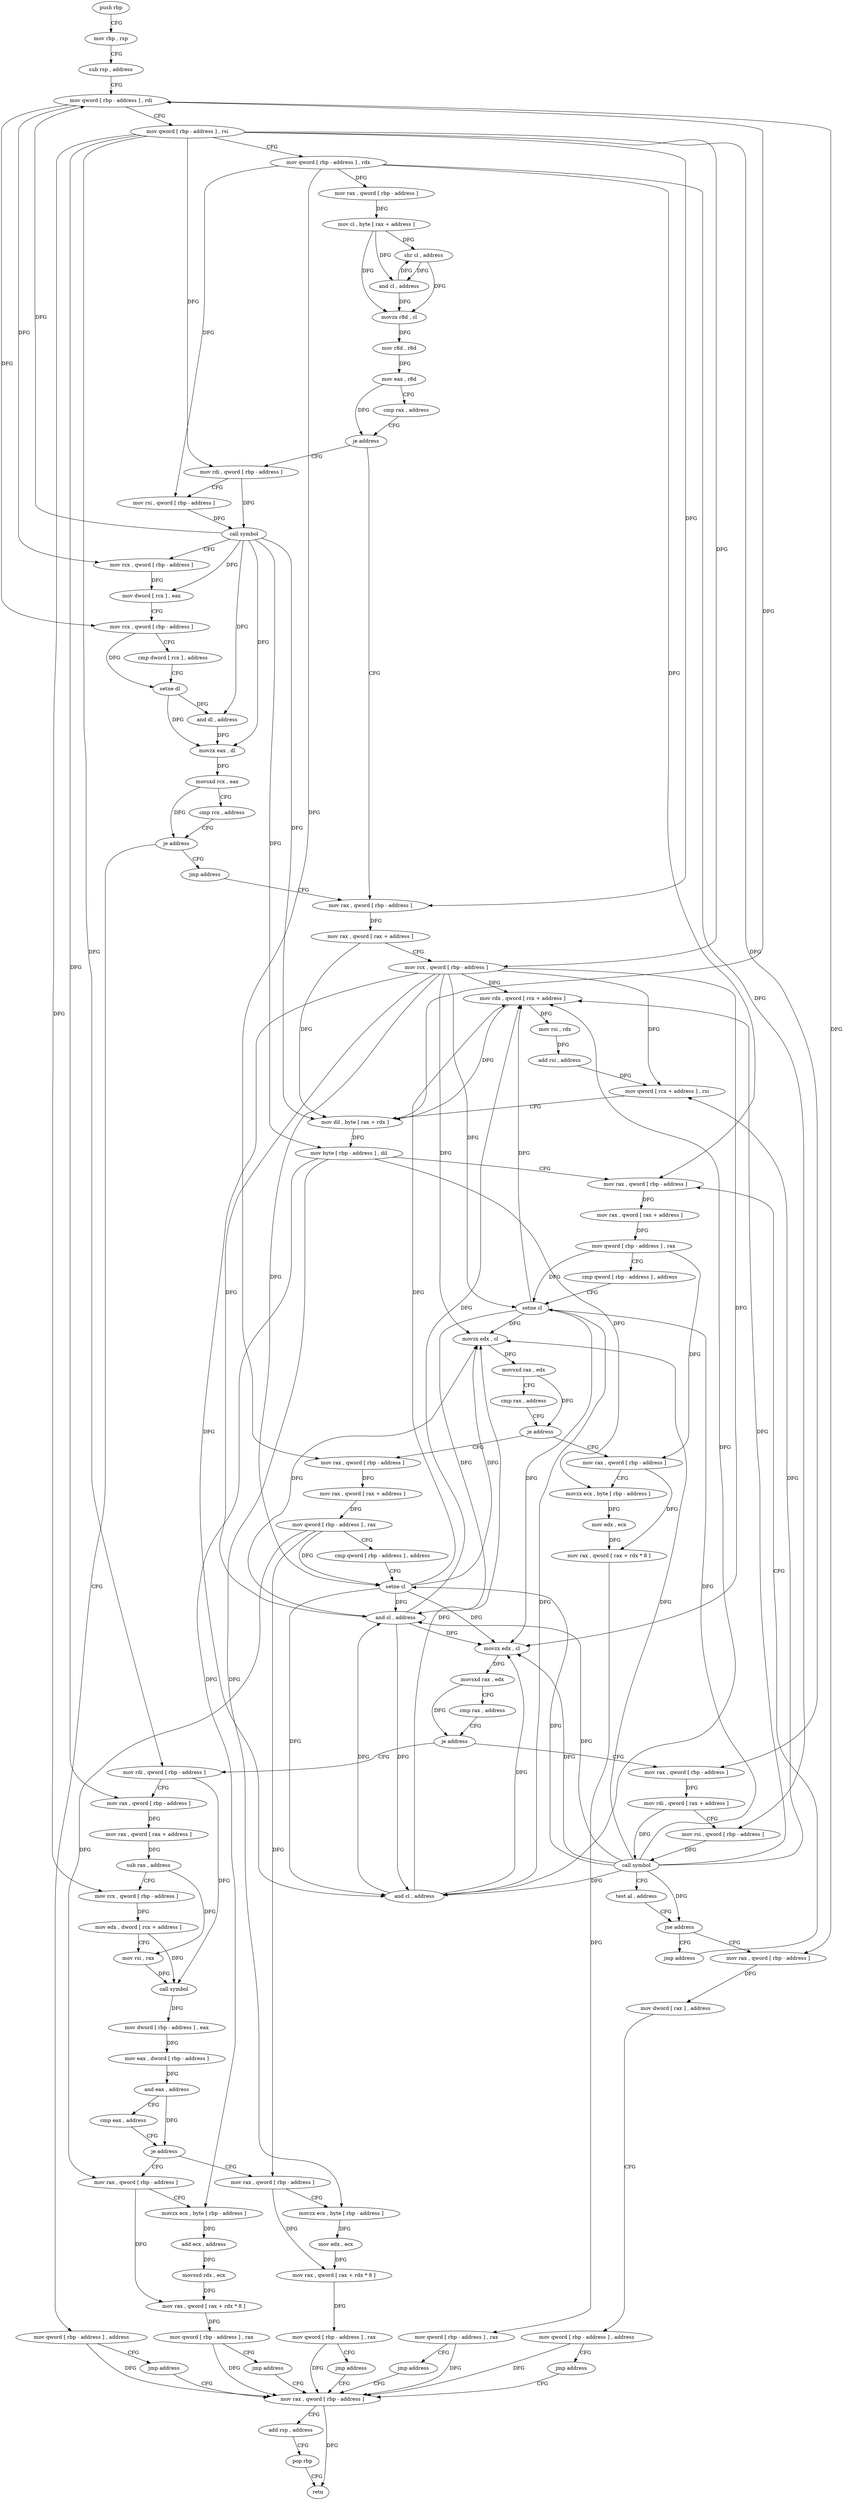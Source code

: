 digraph "func" {
"4292720" [label = "push rbp" ]
"4292721" [label = "mov rbp , rsp" ]
"4292724" [label = "sub rsp , address" ]
"4292728" [label = "mov qword [ rbp - address ] , rdi" ]
"4292732" [label = "mov qword [ rbp - address ] , rsi" ]
"4292736" [label = "mov qword [ rbp - address ] , rdx" ]
"4292740" [label = "mov rax , qword [ rbp - address ]" ]
"4292744" [label = "mov cl , byte [ rax + address ]" ]
"4292747" [label = "shr cl , address" ]
"4292750" [label = "and cl , address" ]
"4292753" [label = "movzx r8d , cl" ]
"4292757" [label = "mov r8d , r8d" ]
"4292760" [label = "mov eax , r8d" ]
"4292763" [label = "cmp rax , address" ]
"4292767" [label = "je address" ]
"4292839" [label = "mov rax , qword [ rbp - address ]" ]
"4292773" [label = "mov rdi , qword [ rbp - address ]" ]
"4292843" [label = "mov rax , qword [ rax + address ]" ]
"4292847" [label = "mov rcx , qword [ rbp - address ]" ]
"4292851" [label = "mov rdx , qword [ rcx + address ]" ]
"4292855" [label = "mov rsi , rdx" ]
"4292858" [label = "add rsi , address" ]
"4292865" [label = "mov qword [ rcx + address ] , rsi" ]
"4292869" [label = "mov dil , byte [ rax + rdx ]" ]
"4292873" [label = "mov byte [ rbp - address ] , dil" ]
"4292877" [label = "mov rax , qword [ rbp - address ]" ]
"4292777" [label = "mov rsi , qword [ rbp - address ]" ]
"4292781" [label = "call symbol" ]
"4292786" [label = "mov rcx , qword [ rbp - address ]" ]
"4292790" [label = "mov dword [ rcx ] , eax" ]
"4292792" [label = "mov rcx , qword [ rbp - address ]" ]
"4292796" [label = "cmp dword [ rcx ] , address" ]
"4292799" [label = "setne dl" ]
"4292802" [label = "and dl , address" ]
"4292805" [label = "movzx eax , dl" ]
"4292808" [label = "movsxd rcx , eax" ]
"4292811" [label = "cmp rcx , address" ]
"4292815" [label = "je address" ]
"4292834" [label = "jmp address" ]
"4292821" [label = "mov qword [ rbp - address ] , address" ]
"4292939" [label = "mov rax , qword [ rbp - address ]" ]
"4292943" [label = "mov rax , qword [ rax + address ]" ]
"4292947" [label = "mov qword [ rbp - address ] , rax" ]
"4292951" [label = "cmp qword [ rbp - address ] , address" ]
"4292956" [label = "setne cl" ]
"4292959" [label = "and cl , address" ]
"4292962" [label = "movzx edx , cl" ]
"4292965" [label = "movsxd rax , edx" ]
"4292968" [label = "cmp rax , address" ]
"4292972" [label = "je address" ]
"4293085" [label = "mov rax , qword [ rbp - address ]" ]
"4292978" [label = "mov rdi , qword [ rbp - address ]" ]
"4292916" [label = "mov rax , qword [ rbp - address ]" ]
"4292920" [label = "movzx ecx , byte [ rbp - address ]" ]
"4292924" [label = "mov edx , ecx" ]
"4292926" [label = "mov rax , qword [ rax + rdx * 8 ]" ]
"4292930" [label = "mov qword [ rbp - address ] , rax" ]
"4292934" [label = "jmp address" ]
"4293141" [label = "mov rax , qword [ rbp - address ]" ]
"4292829" [label = "jmp address" ]
"4293089" [label = "mov rdi , qword [ rax + address ]" ]
"4293096" [label = "mov rsi , qword [ rbp - address ]" ]
"4293100" [label = "call symbol" ]
"4293105" [label = "test al , address" ]
"4293107" [label = "jne address" ]
"4293136" [label = "jmp address" ]
"4293113" [label = "mov rax , qword [ rbp - address ]" ]
"4292982" [label = "mov rax , qword [ rbp - address ]" ]
"4292986" [label = "mov rax , qword [ rax + address ]" ]
"4292990" [label = "sub rax , address" ]
"4292996" [label = "mov rcx , qword [ rbp - address ]" ]
"4293000" [label = "mov edx , dword [ rcx + address ]" ]
"4293006" [label = "mov rsi , rax" ]
"4293009" [label = "call symbol" ]
"4293014" [label = "mov dword [ rbp - address ] , eax" ]
"4293017" [label = "mov eax , dword [ rbp - address ]" ]
"4293020" [label = "and eax , address" ]
"4293023" [label = "cmp eax , address" ]
"4293026" [label = "je address" ]
"4293062" [label = "mov rax , qword [ rbp - address ]" ]
"4293032" [label = "mov rax , qword [ rbp - address ]" ]
"4293145" [label = "add rsp , address" ]
"4293149" [label = "pop rbp" ]
"4293150" [label = "retn" ]
"4293117" [label = "mov dword [ rax ] , address" ]
"4293123" [label = "mov qword [ rbp - address ] , address" ]
"4293131" [label = "jmp address" ]
"4293066" [label = "movzx ecx , byte [ rbp - address ]" ]
"4293070" [label = "mov edx , ecx" ]
"4293072" [label = "mov rax , qword [ rax + rdx * 8 ]" ]
"4293076" [label = "mov qword [ rbp - address ] , rax" ]
"4293080" [label = "jmp address" ]
"4293036" [label = "movzx ecx , byte [ rbp - address ]" ]
"4293040" [label = "add ecx , address" ]
"4293046" [label = "movsxd rdx , ecx" ]
"4293049" [label = "mov rax , qword [ rax + rdx * 8 ]" ]
"4293053" [label = "mov qword [ rbp - address ] , rax" ]
"4293057" [label = "jmp address" ]
"4292881" [label = "mov rax , qword [ rax + address ]" ]
"4292885" [label = "mov qword [ rbp - address ] , rax" ]
"4292889" [label = "cmp qword [ rbp - address ] , address" ]
"4292894" [label = "setne cl" ]
"4292897" [label = "and cl , address" ]
"4292900" [label = "movzx edx , cl" ]
"4292903" [label = "movsxd rax , edx" ]
"4292906" [label = "cmp rax , address" ]
"4292910" [label = "je address" ]
"4292720" -> "4292721" [ label = "CFG" ]
"4292721" -> "4292724" [ label = "CFG" ]
"4292724" -> "4292728" [ label = "CFG" ]
"4292728" -> "4292732" [ label = "CFG" ]
"4292728" -> "4292786" [ label = "DFG" ]
"4292728" -> "4292792" [ label = "DFG" ]
"4292728" -> "4293113" [ label = "DFG" ]
"4292732" -> "4292736" [ label = "CFG" ]
"4292732" -> "4292839" [ label = "DFG" ]
"4292732" -> "4292847" [ label = "DFG" ]
"4292732" -> "4292773" [ label = "DFG" ]
"4292732" -> "4293085" [ label = "DFG" ]
"4292732" -> "4292978" [ label = "DFG" ]
"4292732" -> "4292982" [ label = "DFG" ]
"4292732" -> "4292996" [ label = "DFG" ]
"4292736" -> "4292740" [ label = "DFG" ]
"4292736" -> "4292777" [ label = "DFG" ]
"4292736" -> "4292877" [ label = "DFG" ]
"4292736" -> "4292939" [ label = "DFG" ]
"4292736" -> "4293096" [ label = "DFG" ]
"4292740" -> "4292744" [ label = "DFG" ]
"4292744" -> "4292747" [ label = "DFG" ]
"4292744" -> "4292750" [ label = "DFG" ]
"4292744" -> "4292753" [ label = "DFG" ]
"4292747" -> "4292750" [ label = "DFG" ]
"4292747" -> "4292753" [ label = "DFG" ]
"4292750" -> "4292753" [ label = "DFG" ]
"4292750" -> "4292747" [ label = "DFG" ]
"4292753" -> "4292757" [ label = "DFG" ]
"4292757" -> "4292760" [ label = "DFG" ]
"4292760" -> "4292763" [ label = "CFG" ]
"4292760" -> "4292767" [ label = "DFG" ]
"4292763" -> "4292767" [ label = "CFG" ]
"4292767" -> "4292839" [ label = "CFG" ]
"4292767" -> "4292773" [ label = "CFG" ]
"4292839" -> "4292843" [ label = "DFG" ]
"4292773" -> "4292777" [ label = "CFG" ]
"4292773" -> "4292781" [ label = "DFG" ]
"4292843" -> "4292847" [ label = "CFG" ]
"4292843" -> "4292869" [ label = "DFG" ]
"4292847" -> "4292851" [ label = "DFG" ]
"4292847" -> "4292865" [ label = "DFG" ]
"4292847" -> "4292894" [ label = "DFG" ]
"4292847" -> "4292897" [ label = "DFG" ]
"4292847" -> "4292900" [ label = "DFG" ]
"4292847" -> "4292956" [ label = "DFG" ]
"4292847" -> "4292959" [ label = "DFG" ]
"4292847" -> "4292962" [ label = "DFG" ]
"4292851" -> "4292855" [ label = "DFG" ]
"4292851" -> "4292869" [ label = "DFG" ]
"4292855" -> "4292858" [ label = "DFG" ]
"4292858" -> "4292865" [ label = "DFG" ]
"4292865" -> "4292869" [ label = "CFG" ]
"4292869" -> "4292873" [ label = "DFG" ]
"4292869" -> "4292728" [ label = "DFG" ]
"4292873" -> "4292877" [ label = "CFG" ]
"4292873" -> "4292920" [ label = "DFG" ]
"4292873" -> "4293066" [ label = "DFG" ]
"4292873" -> "4293036" [ label = "DFG" ]
"4292877" -> "4292881" [ label = "DFG" ]
"4292777" -> "4292781" [ label = "DFG" ]
"4292781" -> "4292786" [ label = "CFG" ]
"4292781" -> "4292728" [ label = "DFG" ]
"4292781" -> "4292873" [ label = "DFG" ]
"4292781" -> "4292790" [ label = "DFG" ]
"4292781" -> "4292802" [ label = "DFG" ]
"4292781" -> "4292805" [ label = "DFG" ]
"4292781" -> "4292869" [ label = "DFG" ]
"4292786" -> "4292790" [ label = "DFG" ]
"4292790" -> "4292792" [ label = "CFG" ]
"4292792" -> "4292796" [ label = "CFG" ]
"4292792" -> "4292799" [ label = "DFG" ]
"4292796" -> "4292799" [ label = "CFG" ]
"4292799" -> "4292802" [ label = "DFG" ]
"4292799" -> "4292805" [ label = "DFG" ]
"4292802" -> "4292805" [ label = "DFG" ]
"4292805" -> "4292808" [ label = "DFG" ]
"4292808" -> "4292811" [ label = "CFG" ]
"4292808" -> "4292815" [ label = "DFG" ]
"4292811" -> "4292815" [ label = "CFG" ]
"4292815" -> "4292834" [ label = "CFG" ]
"4292815" -> "4292821" [ label = "CFG" ]
"4292834" -> "4292839" [ label = "CFG" ]
"4292821" -> "4292829" [ label = "CFG" ]
"4292821" -> "4293141" [ label = "DFG" ]
"4292939" -> "4292943" [ label = "DFG" ]
"4292943" -> "4292947" [ label = "DFG" ]
"4292947" -> "4292951" [ label = "CFG" ]
"4292947" -> "4292956" [ label = "DFG" ]
"4292947" -> "4293062" [ label = "DFG" ]
"4292947" -> "4293032" [ label = "DFG" ]
"4292951" -> "4292956" [ label = "CFG" ]
"4292956" -> "4292959" [ label = "DFG" ]
"4292956" -> "4292851" [ label = "DFG" ]
"4292956" -> "4292897" [ label = "DFG" ]
"4292956" -> "4292900" [ label = "DFG" ]
"4292956" -> "4292962" [ label = "DFG" ]
"4292959" -> "4292962" [ label = "DFG" ]
"4292959" -> "4292851" [ label = "DFG" ]
"4292959" -> "4292897" [ label = "DFG" ]
"4292959" -> "4292900" [ label = "DFG" ]
"4292962" -> "4292965" [ label = "DFG" ]
"4292965" -> "4292968" [ label = "CFG" ]
"4292965" -> "4292972" [ label = "DFG" ]
"4292968" -> "4292972" [ label = "CFG" ]
"4292972" -> "4293085" [ label = "CFG" ]
"4292972" -> "4292978" [ label = "CFG" ]
"4293085" -> "4293089" [ label = "DFG" ]
"4292978" -> "4292982" [ label = "CFG" ]
"4292978" -> "4293009" [ label = "DFG" ]
"4292916" -> "4292920" [ label = "CFG" ]
"4292916" -> "4292926" [ label = "DFG" ]
"4292920" -> "4292924" [ label = "DFG" ]
"4292924" -> "4292926" [ label = "DFG" ]
"4292926" -> "4292930" [ label = "DFG" ]
"4292930" -> "4292934" [ label = "CFG" ]
"4292930" -> "4293141" [ label = "DFG" ]
"4292934" -> "4293141" [ label = "CFG" ]
"4293141" -> "4293145" [ label = "CFG" ]
"4293141" -> "4293150" [ label = "DFG" ]
"4292829" -> "4293141" [ label = "CFG" ]
"4293089" -> "4293096" [ label = "CFG" ]
"4293089" -> "4293100" [ label = "DFG" ]
"4293096" -> "4293100" [ label = "DFG" ]
"4293100" -> "4293105" [ label = "CFG" ]
"4293100" -> "4292851" [ label = "DFG" ]
"4293100" -> "4292897" [ label = "DFG" ]
"4293100" -> "4292900" [ label = "DFG" ]
"4293100" -> "4292959" [ label = "DFG" ]
"4293100" -> "4292962" [ label = "DFG" ]
"4293100" -> "4293107" [ label = "DFG" ]
"4293100" -> "4292865" [ label = "DFG" ]
"4293100" -> "4292894" [ label = "DFG" ]
"4293100" -> "4292956" [ label = "DFG" ]
"4293105" -> "4293107" [ label = "CFG" ]
"4293107" -> "4293136" [ label = "CFG" ]
"4293107" -> "4293113" [ label = "CFG" ]
"4293136" -> "4292877" [ label = "CFG" ]
"4293113" -> "4293117" [ label = "DFG" ]
"4292982" -> "4292986" [ label = "DFG" ]
"4292986" -> "4292990" [ label = "DFG" ]
"4292990" -> "4292996" [ label = "CFG" ]
"4292990" -> "4293006" [ label = "DFG" ]
"4292996" -> "4293000" [ label = "DFG" ]
"4293000" -> "4293006" [ label = "CFG" ]
"4293000" -> "4293009" [ label = "DFG" ]
"4293006" -> "4293009" [ label = "DFG" ]
"4293009" -> "4293014" [ label = "DFG" ]
"4293014" -> "4293017" [ label = "DFG" ]
"4293017" -> "4293020" [ label = "DFG" ]
"4293020" -> "4293023" [ label = "CFG" ]
"4293020" -> "4293026" [ label = "DFG" ]
"4293023" -> "4293026" [ label = "CFG" ]
"4293026" -> "4293062" [ label = "CFG" ]
"4293026" -> "4293032" [ label = "CFG" ]
"4293062" -> "4293066" [ label = "CFG" ]
"4293062" -> "4293072" [ label = "DFG" ]
"4293032" -> "4293036" [ label = "CFG" ]
"4293032" -> "4293049" [ label = "DFG" ]
"4293145" -> "4293149" [ label = "CFG" ]
"4293149" -> "4293150" [ label = "CFG" ]
"4293117" -> "4293123" [ label = "CFG" ]
"4293123" -> "4293131" [ label = "CFG" ]
"4293123" -> "4293141" [ label = "DFG" ]
"4293131" -> "4293141" [ label = "CFG" ]
"4293066" -> "4293070" [ label = "DFG" ]
"4293070" -> "4293072" [ label = "DFG" ]
"4293072" -> "4293076" [ label = "DFG" ]
"4293076" -> "4293080" [ label = "CFG" ]
"4293076" -> "4293141" [ label = "DFG" ]
"4293080" -> "4293141" [ label = "CFG" ]
"4293036" -> "4293040" [ label = "DFG" ]
"4293040" -> "4293046" [ label = "DFG" ]
"4293046" -> "4293049" [ label = "DFG" ]
"4293049" -> "4293053" [ label = "DFG" ]
"4293053" -> "4293057" [ label = "CFG" ]
"4293053" -> "4293141" [ label = "DFG" ]
"4293057" -> "4293141" [ label = "CFG" ]
"4292881" -> "4292885" [ label = "DFG" ]
"4292885" -> "4292889" [ label = "CFG" ]
"4292885" -> "4292894" [ label = "DFG" ]
"4292885" -> "4292916" [ label = "DFG" ]
"4292889" -> "4292894" [ label = "CFG" ]
"4292894" -> "4292897" [ label = "DFG" ]
"4292894" -> "4292851" [ label = "DFG" ]
"4292894" -> "4292900" [ label = "DFG" ]
"4292894" -> "4292959" [ label = "DFG" ]
"4292894" -> "4292962" [ label = "DFG" ]
"4292897" -> "4292900" [ label = "DFG" ]
"4292897" -> "4292851" [ label = "DFG" ]
"4292897" -> "4292959" [ label = "DFG" ]
"4292897" -> "4292962" [ label = "DFG" ]
"4292900" -> "4292903" [ label = "DFG" ]
"4292903" -> "4292906" [ label = "CFG" ]
"4292903" -> "4292910" [ label = "DFG" ]
"4292906" -> "4292910" [ label = "CFG" ]
"4292910" -> "4292939" [ label = "CFG" ]
"4292910" -> "4292916" [ label = "CFG" ]
}
